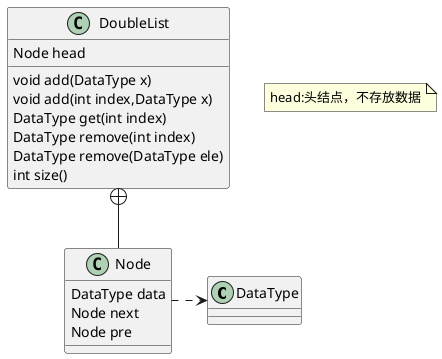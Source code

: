 @startuml

class DataType
class Node
class DoubleList
DoubleList : Node head
DoubleList : void add(DataType x)
DoubleList : void add(int index,DataType x)
DoubleList : DataType get(int index)
DoubleList : DataType remove(int index)
DoubleList : DataType remove(DataType ele)
DoubleList : int size()
DoubleList +-- Node
Node : DataType data
Node : Node next
Node : Node pre

Node .right.> DataType
note as n1
head:头结点，不存放数据
end note

@enduml